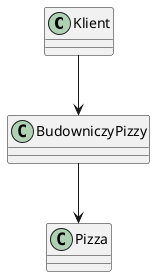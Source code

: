 @startuml

class Klient
class BudowniczyPizzy
class Pizza

Klient -down-> BudowniczyPizzy

BudowniczyPizzy -down-> Pizza

@enduml
